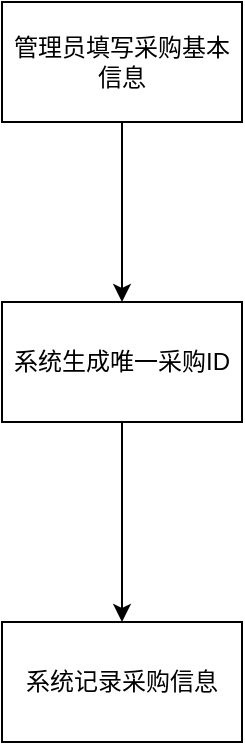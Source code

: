 <mxfile version="24.2.5" type="github">
  <diagram id="C5RBs43oDa-KdzZeNtuy" name="Page-1">
    <mxGraphModel dx="1050" dy="649" grid="1" gridSize="10" guides="1" tooltips="1" connect="1" arrows="1" fold="1" page="1" pageScale="1" pageWidth="827" pageHeight="1169" math="0" shadow="0">
      <root>
        <mxCell id="WIyWlLk6GJQsqaUBKTNV-0" />
        <mxCell id="WIyWlLk6GJQsqaUBKTNV-1" parent="WIyWlLk6GJQsqaUBKTNV-0" />
        <mxCell id="AzDlG_qFMpP-zL6DP4hh-0" value="管理员填写采购基本信息" style="rounded=0;whiteSpace=wrap;html=1;" parent="WIyWlLk6GJQsqaUBKTNV-1" vertex="1">
          <mxGeometry x="354" y="70" width="120" height="60" as="geometry" />
        </mxCell>
        <mxCell id="AzDlG_qFMpP-zL6DP4hh-1" value="系统生成唯一采购ID" style="rounded=0;whiteSpace=wrap;html=1;" parent="WIyWlLk6GJQsqaUBKTNV-1" vertex="1">
          <mxGeometry x="354" y="220" width="120" height="60" as="geometry" />
        </mxCell>
        <mxCell id="AzDlG_qFMpP-zL6DP4hh-2" value="系统记录采购信息" style="rounded=0;whiteSpace=wrap;html=1;" parent="WIyWlLk6GJQsqaUBKTNV-1" vertex="1">
          <mxGeometry x="354" y="380" width="120" height="60" as="geometry" />
        </mxCell>
        <mxCell id="AzDlG_qFMpP-zL6DP4hh-3" value="" style="endArrow=classic;html=1;rounded=0;" parent="WIyWlLk6GJQsqaUBKTNV-1" source="AzDlG_qFMpP-zL6DP4hh-0" target="AzDlG_qFMpP-zL6DP4hh-1" edge="1">
          <mxGeometry width="50" height="50" relative="1" as="geometry">
            <mxPoint x="620" y="310" as="sourcePoint" />
            <mxPoint x="670" y="260" as="targetPoint" />
          </mxGeometry>
        </mxCell>
        <mxCell id="AzDlG_qFMpP-zL6DP4hh-4" value="" style="endArrow=classic;html=1;rounded=0;" parent="WIyWlLk6GJQsqaUBKTNV-1" source="AzDlG_qFMpP-zL6DP4hh-1" target="AzDlG_qFMpP-zL6DP4hh-2" edge="1">
          <mxGeometry width="50" height="50" relative="1" as="geometry">
            <mxPoint x="460" y="250" as="sourcePoint" />
            <mxPoint x="510" y="200" as="targetPoint" />
          </mxGeometry>
        </mxCell>
      </root>
    </mxGraphModel>
  </diagram>
</mxfile>
